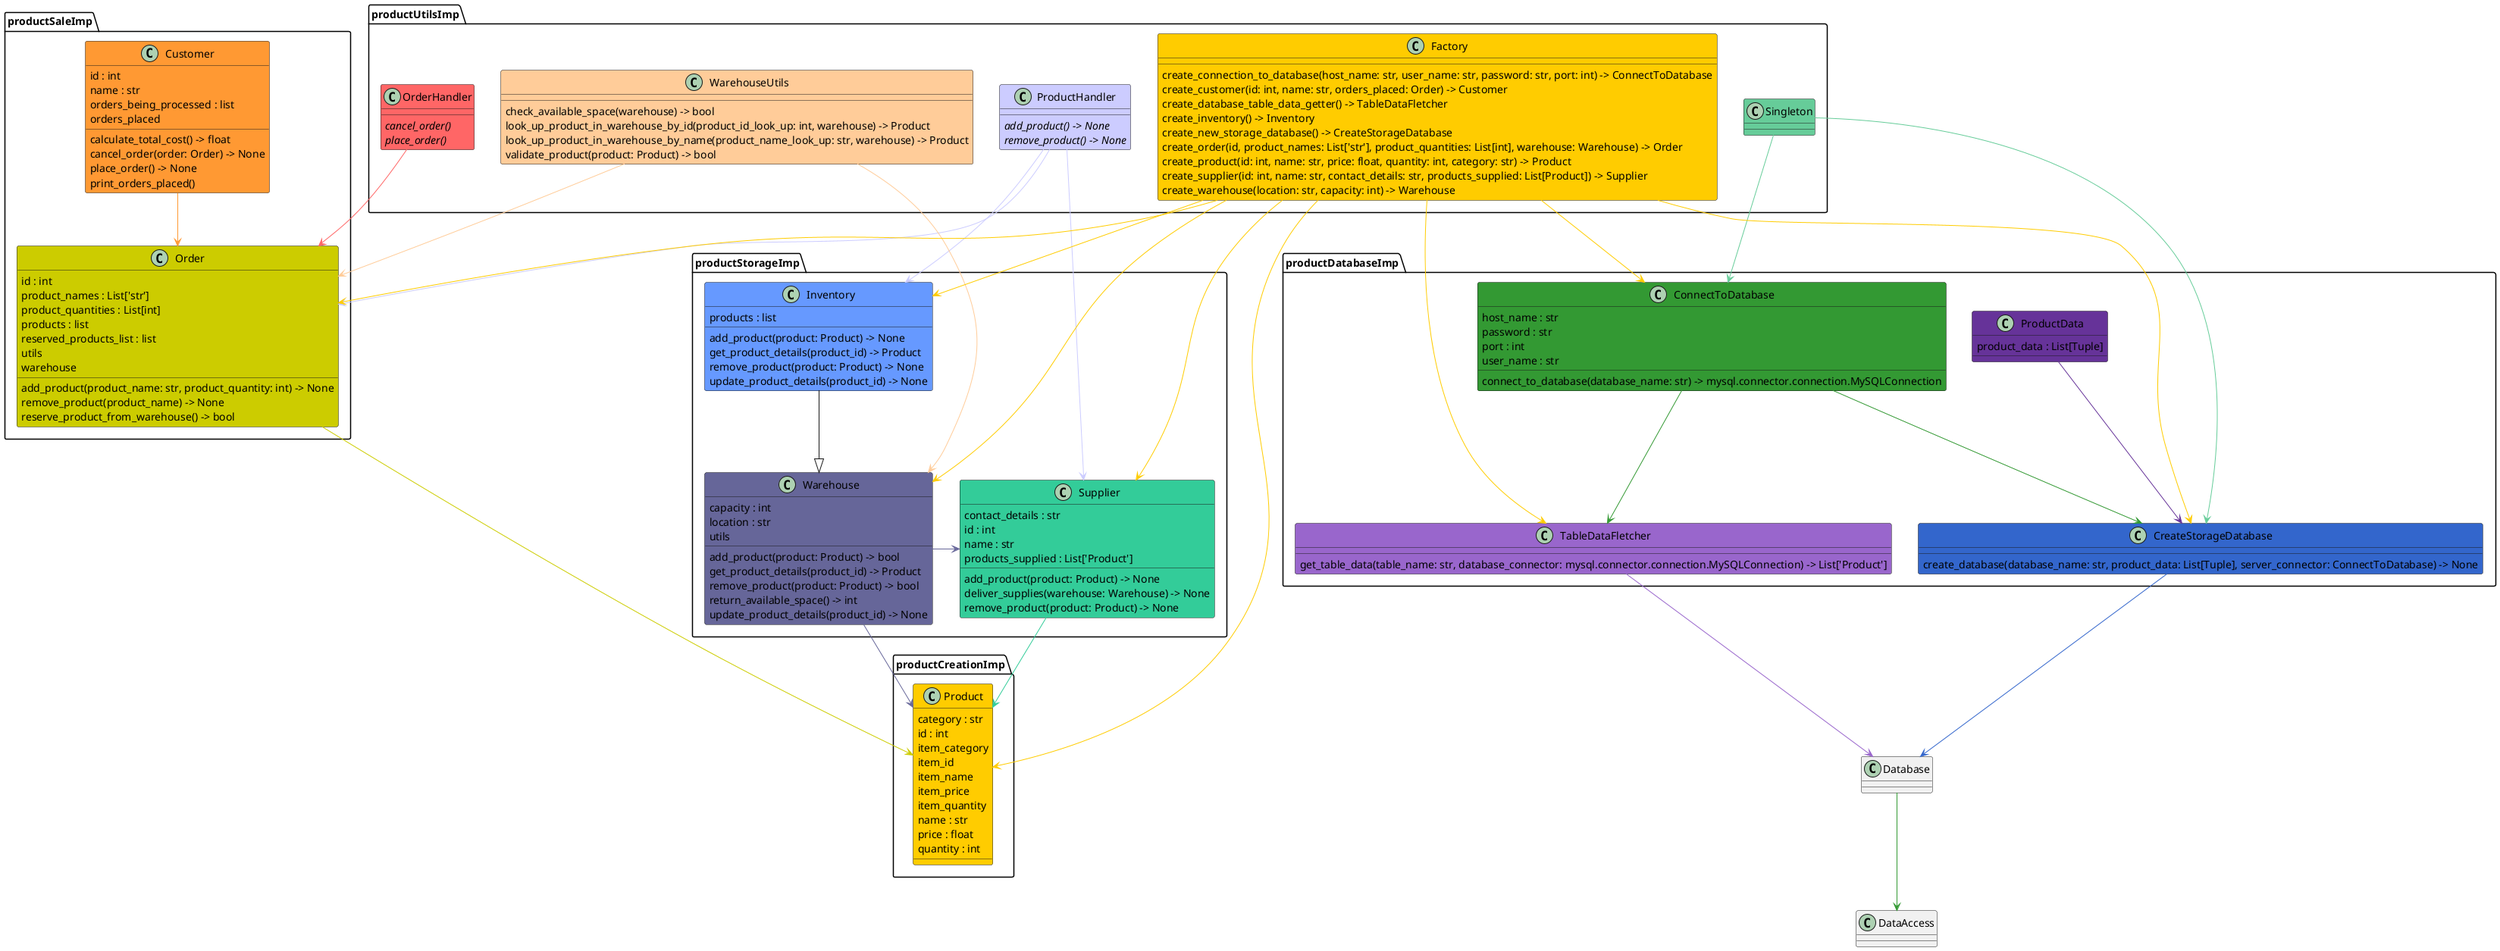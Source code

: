 @startuml classes
set namespaceSeparator none

package "productCreationImp" {
    class "Product" #FFCC00 {
        category : str
        id : int
        item_category
        item_id
        item_name
        item_price
        item_quantity
        name : str
        price : float
        quantity : int
    }
}

package "productDatabaseImp" {
        class "ConnectToDatabase" #339933 {
            host_name : str
            password : str
            port : int
            user_name : str
            connect_to_database(database_name: str) -> mysql.connector.connection.MySQLConnection
        }

        class "CreateStorageDatabase" #3366CC {
            create_database(database_name: str, product_data: List[Tuple], server_connector: ConnectToDatabase) -> None
        }

        class "TableDataFletcher" #9966CC {
            get_table_data(table_name: str, database_connector: mysql.connector.connection.MySQLConnection) -> List['Product']
        }

        class "ProductData" #663399 {
            product_data : List[Tuple]
        }
    }

package "productSaleImp" {
    class "Order" #CCCC00 {
        id : int
        product_names : List['str']
        product_quantities : List[int]
        products : list
        reserved_products_list : list
        utils
        warehouse
        add_product(product_name: str, product_quantity: int) -> None
        remove_product(product_name) -> None
        reserve_product_from_warehouse() -> bool
    }

    class "Customer" #FF9933 {
        id : int
        name : str
        orders_being_processed : list
        orders_placed
        calculate_total_cost() -> float
        cancel_order(order: Order) -> None
        place_order() -> None
        print_orders_placed()
    }
}

package "productStorageImp" {
    class "Inventory" #6699FF {
        products : list
        add_product(product: Product) -> None
        get_product_details(product_id) -> Product
        remove_product(product: Product) -> None
        update_product_details(product_id) -> None
    }

    class "Supplier" #33CC99 {
        contact_details : str
        id : int
        name : str
        products_supplied : List['Product']
        add_product(product: Product) -> None
        deliver_supplies(warehouse: Warehouse) -> None
        remove_product(product: Product) -> None
    }

    class "Warehouse" #666699 {
        capacity : int
        location : str
        utils
        add_product(product: Product) -> bool
        get_product_details(product_id) -> Product
        remove_product(product: Product) -> bool
        return_available_space() -> int
        update_product_details(product_id) -> None
    }
}

package "productUtilsImp" {
    class "OrderHandler" #FF6666 {
        {abstract}cancel_order()
        {abstract}place_order()
    }

    class "ProductHandler" #CCCCFF {
        {abstract}add_product() -> None
        {abstract}remove_product() -> None
    }

    class "WarehouseUtils" #FFCC99 {
        check_available_space(warehouse) -> bool
        look_up_product_in_warehouse_by_id(product_id_look_up: int, warehouse) -> Product
        look_up_product_in_warehouse_by_name(product_name_look_up: str, warehouse) -> Product
        validate_product(product: Product) -> bool
    }

    class "Singleton" #66CC99 {
    }

    class "Factory" #FFCC00 {
        create_connection_to_database(host_name: str, user_name: str, password: str, port: int) -> ConnectToDatabase
        create_customer(id: int, name: str, orders_placed: Order) -> Customer
        create_database_table_data_getter() -> TableDataFletcher
        create_inventory() -> Inventory
        create_new_storage_database() -> CreateStorageDatabase
        create_order(id, product_names: List['str'], product_quantities: List[int], warehouse: Warehouse) -> Order
        create_product(id: int, name: str, price: float, quantity: int, category: str) -> Product
        create_supplier(id: int, name: str, contact_details: str, products_supplied: List[Product]) -> Supplier
        create_warehouse(location: str, capacity: int) -> Warehouse
    }
}

"Database" -[#339933]-> "DataAccess"

"ConnectToDatabase" -[#339933]-> "CreateStorageDatabase"
"ConnectToDatabase" -[#339933]-> "TableDataFletcher"
"TableDataFletcher" -[#9966CC]-> "Database"
"CreateStorageDatabase" -[#3366CC]-> "Database"
"ProductData" -[#663399]-> "CreateStorageDatabase"

"Order" -[#CCCC00]-> "Product"
"Customer" -[#FF9933]-> "Order"

"Inventory" --|> "Warehouse"
"Warehouse" -[#666699]-> "Product"
"Warehouse" -right[#666699]-> "Supplier"
"Supplier" -[#33CC99]-> "Product"

"OrderHandler" -[#FF6666]-> "Order"
"ProductHandler" -[#CCCCFF]-> "Inventory"
"ProductHandler" -[#CCCCFF]-> "Supplier"
"ProductHandler" -[#CCCCFF]-> "Order"
"Singleton" -[#66CC99]-> "ConnectToDatabase"
"Singleton" -[#66CC99]-> "CreateStorageDatabase"
"WarehouseUtils" -[#FFCC99]-> "Order"
"WarehouseUtils" -[#FFCC99]-> "Warehouse"
"Factory" -[#FFCC00]-> "ConnectToDatabase"
"Factory" -[#FFCC00]-> "CreateStorageDatabase"
"Factory" -[#FFCC00]-> "TableDataFletcher"
"Factory" -[#FFCC00]-> "Inventory"
"Factory" -[#FFCC00]-> "Order"
"Factory" -[#FFCC00]-> "Product"
"Factory" -[#FFCC00]-> "Supplier"
"Factory" -[#FFCC00]-> "Warehouse"

@enduml